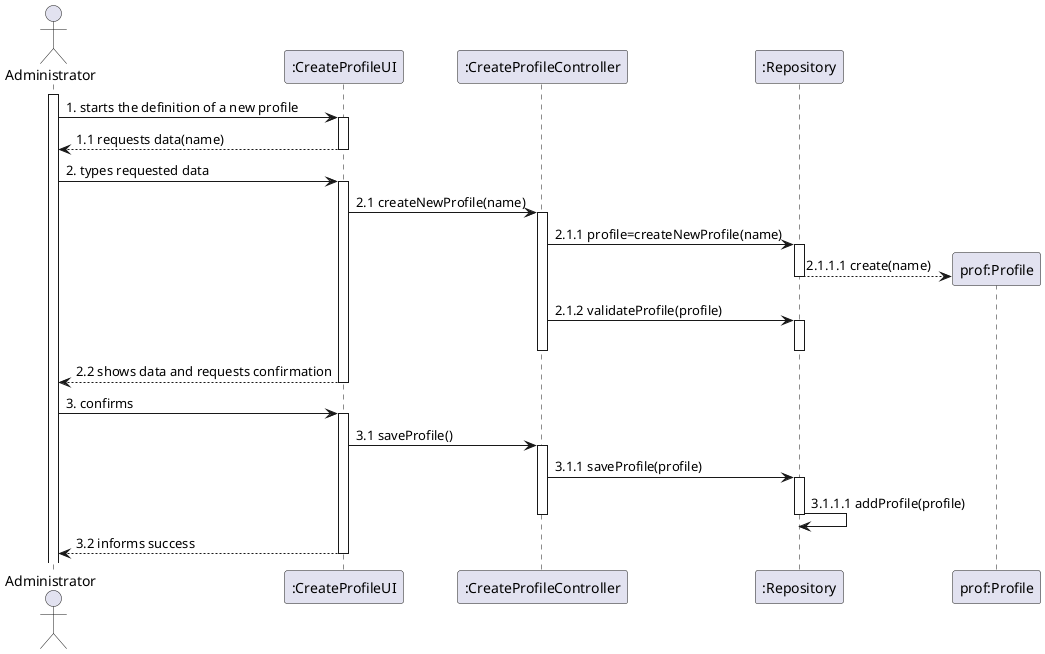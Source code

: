 @startuml

actor Administrator
participant ":CreateProfileUI" as cpu
participant ":CreateProfileController" as cpc
participant ":Repository" as Repository
participant "prof:Profile" as Profile
activate Administrator
Administrator -> cpu: 1. starts the definition of a new profile
activate cpu
cpu --> Administrator: 1.1 requests data(name)
deactivate cpu
Administrator -> cpu: 2. types requested data
activate cpu
cpu -> cpc: 2.1 createNewProfile(name)
activate cpc
cpc -> Repository: 2.1.1 profile=createNewProfile(name)
activate Repository
create Profile
Repository --> Profile: 2.1.1.1 create(name)
deactivate Repository
cpc -> Repository: 2.1.2 validateProfile(profile)
activate Repository
deactivate cpc
deactivate Repository
cpu --> Administrator: 2.2 shows data and requests confirmation

deactivate cpu
Administrator -> cpu: 3. confirms
activate cpu
cpu -> cpc: 3.1 saveProfile()
activate cpc
cpc -> Repository: 3.1.1 saveProfile(profile)
activate Repository
Repository -> Repository: 3.1.1.1 addProfile(profile)
deactivate Repository
deactivate cpc
cpu --> Administrator: 3.2 informs success
deactivate cpu


/'
actor Administrator as Admin
participant ":Controller" as Cont
participant ":Company" as Comp
participant "prof:Profile" as Prof

activate Cont
Admin -> Cont: 1. createNewProfile(profileName)
Cont -> Comp: 1.1 prof = createProfile(profileName)
activate Comp
create Prof
Comp --> Prof: 1.1.1 createProfile(profileName)
Comp -> Comp: 1.1.2 validateProfile(profileName)
Comp -> Comp: 1.1.3 addProfile(profileName)
'/
@enduml

@enduml
